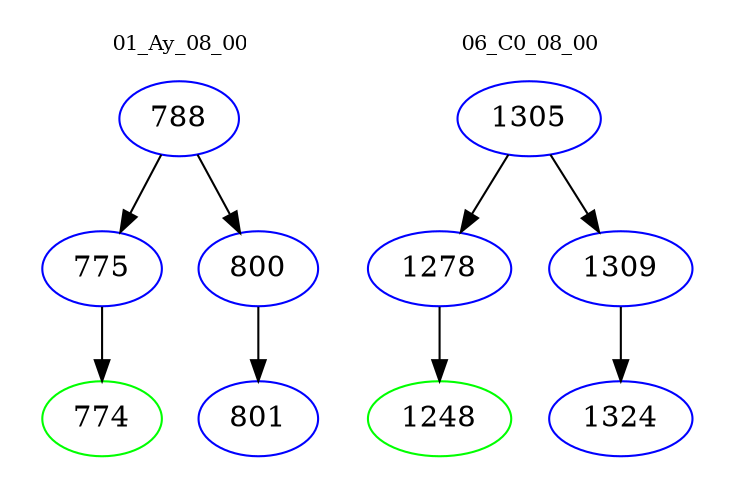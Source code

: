 digraph{
subgraph cluster_0 {
color = white
label = "01_Ay_08_00";
fontsize=10;
T0_788 [label="788", color="blue"]
T0_788 -> T0_775 [color="black"]
T0_775 [label="775", color="blue"]
T0_775 -> T0_774 [color="black"]
T0_774 [label="774", color="green"]
T0_788 -> T0_800 [color="black"]
T0_800 [label="800", color="blue"]
T0_800 -> T0_801 [color="black"]
T0_801 [label="801", color="blue"]
}
subgraph cluster_1 {
color = white
label = "06_C0_08_00";
fontsize=10;
T1_1305 [label="1305", color="blue"]
T1_1305 -> T1_1278 [color="black"]
T1_1278 [label="1278", color="blue"]
T1_1278 -> T1_1248 [color="black"]
T1_1248 [label="1248", color="green"]
T1_1305 -> T1_1309 [color="black"]
T1_1309 [label="1309", color="blue"]
T1_1309 -> T1_1324 [color="black"]
T1_1324 [label="1324", color="blue"]
}
}
